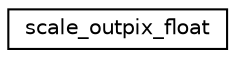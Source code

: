 digraph G
{
  edge [fontname="Helvetica",fontsize="10",labelfontname="Helvetica",labelfontsize="10"];
  node [fontname="Helvetica",fontsize="10",shape=record];
  rankdir=LR;
  Node1 [label="scale_outpix_float",height=0.2,width=0.4,color="black", fillcolor="white", style="filled",URL="$d2/dff/structscale__outpix__float.html"];
}
